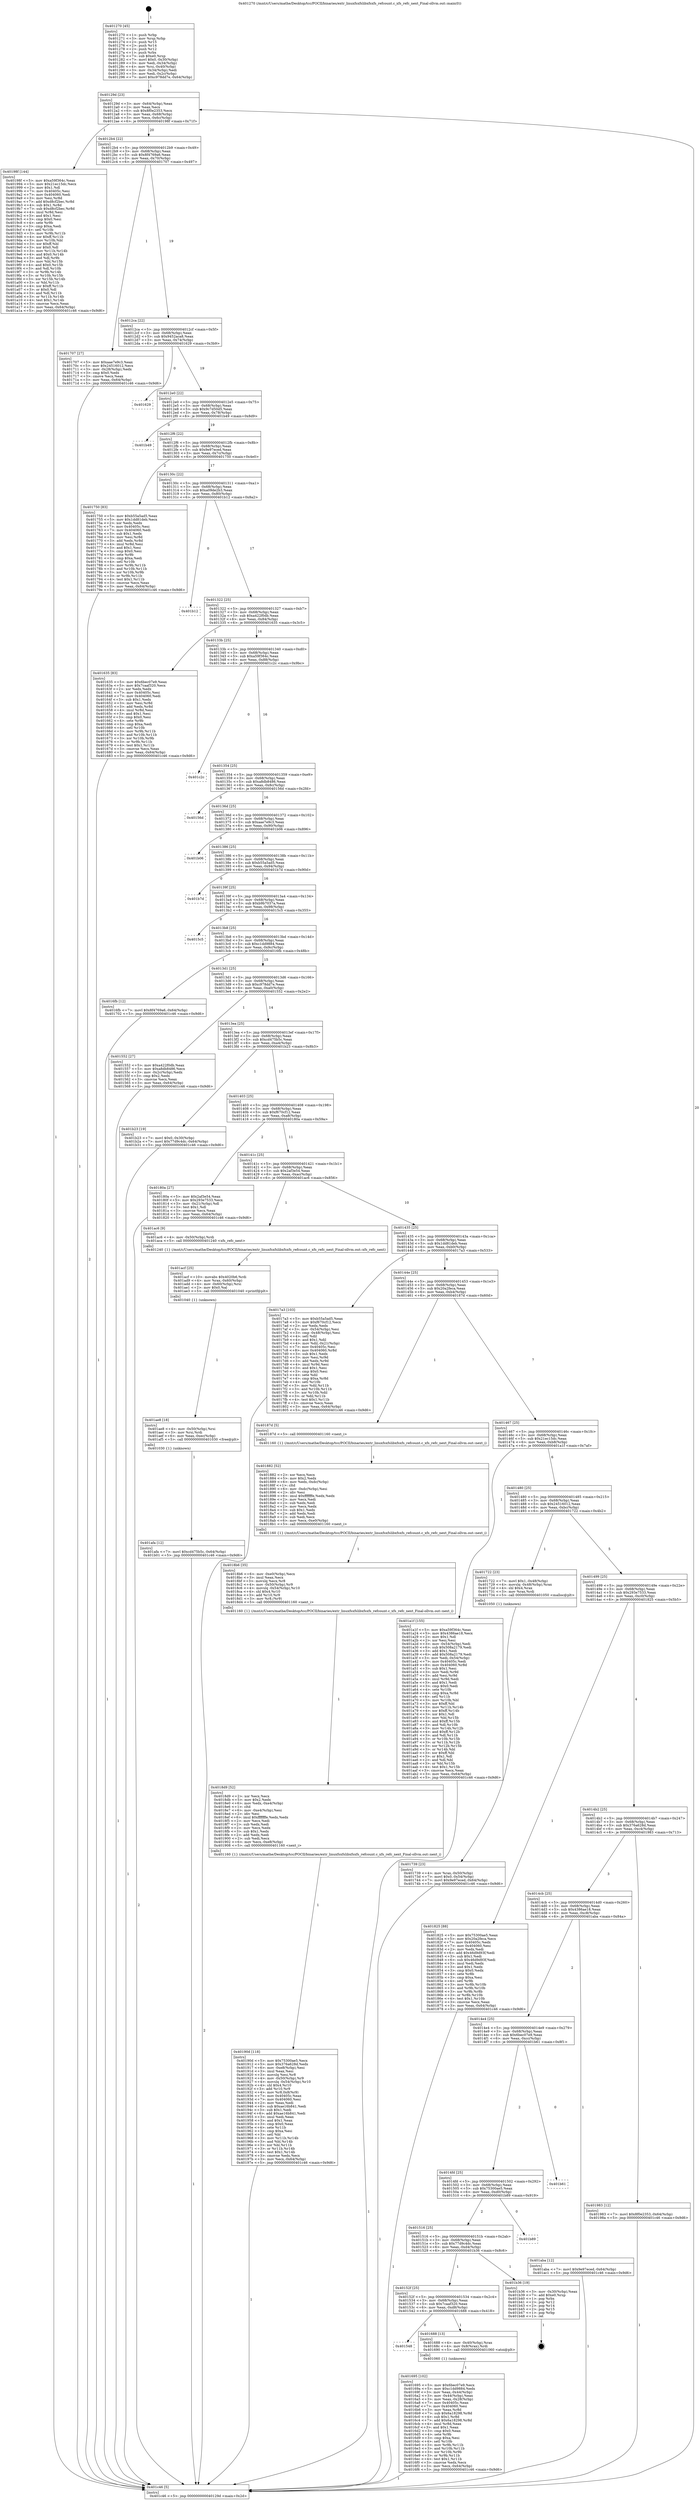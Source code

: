 digraph "0x401270" {
  label = "0x401270 (/mnt/c/Users/mathe/Desktop/tcc/POCII/binaries/extr_linuxfsxfslibxfsxfs_refcount.c_xfs_refc_next_Final-ollvm.out::main(0))"
  labelloc = "t"
  node[shape=record]

  Entry [label="",width=0.3,height=0.3,shape=circle,fillcolor=black,style=filled]
  "0x40129d" [label="{
     0x40129d [23]\l
     | [instrs]\l
     &nbsp;&nbsp;0x40129d \<+3\>: mov -0x64(%rbp),%eax\l
     &nbsp;&nbsp;0x4012a0 \<+2\>: mov %eax,%ecx\l
     &nbsp;&nbsp;0x4012a2 \<+6\>: sub $0x8f0e2353,%ecx\l
     &nbsp;&nbsp;0x4012a8 \<+3\>: mov %eax,-0x68(%rbp)\l
     &nbsp;&nbsp;0x4012ab \<+3\>: mov %ecx,-0x6c(%rbp)\l
     &nbsp;&nbsp;0x4012ae \<+6\>: je 000000000040198f \<main+0x71f\>\l
  }"]
  "0x40198f" [label="{
     0x40198f [144]\l
     | [instrs]\l
     &nbsp;&nbsp;0x40198f \<+5\>: mov $0xa59f364c,%eax\l
     &nbsp;&nbsp;0x401994 \<+5\>: mov $0x21ec15dc,%ecx\l
     &nbsp;&nbsp;0x401999 \<+2\>: mov $0x1,%dl\l
     &nbsp;&nbsp;0x40199b \<+7\>: mov 0x40405c,%esi\l
     &nbsp;&nbsp;0x4019a2 \<+7\>: mov 0x404060,%edi\l
     &nbsp;&nbsp;0x4019a9 \<+3\>: mov %esi,%r8d\l
     &nbsp;&nbsp;0x4019ac \<+7\>: add $0xd8cf2bec,%r8d\l
     &nbsp;&nbsp;0x4019b3 \<+4\>: sub $0x1,%r8d\l
     &nbsp;&nbsp;0x4019b7 \<+7\>: sub $0xd8cf2bec,%r8d\l
     &nbsp;&nbsp;0x4019be \<+4\>: imul %r8d,%esi\l
     &nbsp;&nbsp;0x4019c2 \<+3\>: and $0x1,%esi\l
     &nbsp;&nbsp;0x4019c5 \<+3\>: cmp $0x0,%esi\l
     &nbsp;&nbsp;0x4019c8 \<+4\>: sete %r9b\l
     &nbsp;&nbsp;0x4019cc \<+3\>: cmp $0xa,%edi\l
     &nbsp;&nbsp;0x4019cf \<+4\>: setl %r10b\l
     &nbsp;&nbsp;0x4019d3 \<+3\>: mov %r9b,%r11b\l
     &nbsp;&nbsp;0x4019d6 \<+4\>: xor $0xff,%r11b\l
     &nbsp;&nbsp;0x4019da \<+3\>: mov %r10b,%bl\l
     &nbsp;&nbsp;0x4019dd \<+3\>: xor $0xff,%bl\l
     &nbsp;&nbsp;0x4019e0 \<+3\>: xor $0x0,%dl\l
     &nbsp;&nbsp;0x4019e3 \<+3\>: mov %r11b,%r14b\l
     &nbsp;&nbsp;0x4019e6 \<+4\>: and $0x0,%r14b\l
     &nbsp;&nbsp;0x4019ea \<+3\>: and %dl,%r9b\l
     &nbsp;&nbsp;0x4019ed \<+3\>: mov %bl,%r15b\l
     &nbsp;&nbsp;0x4019f0 \<+4\>: and $0x0,%r15b\l
     &nbsp;&nbsp;0x4019f4 \<+3\>: and %dl,%r10b\l
     &nbsp;&nbsp;0x4019f7 \<+3\>: or %r9b,%r14b\l
     &nbsp;&nbsp;0x4019fa \<+3\>: or %r10b,%r15b\l
     &nbsp;&nbsp;0x4019fd \<+3\>: xor %r15b,%r14b\l
     &nbsp;&nbsp;0x401a00 \<+3\>: or %bl,%r11b\l
     &nbsp;&nbsp;0x401a03 \<+4\>: xor $0xff,%r11b\l
     &nbsp;&nbsp;0x401a07 \<+3\>: or $0x0,%dl\l
     &nbsp;&nbsp;0x401a0a \<+3\>: and %dl,%r11b\l
     &nbsp;&nbsp;0x401a0d \<+3\>: or %r11b,%r14b\l
     &nbsp;&nbsp;0x401a10 \<+4\>: test $0x1,%r14b\l
     &nbsp;&nbsp;0x401a14 \<+3\>: cmovne %ecx,%eax\l
     &nbsp;&nbsp;0x401a17 \<+3\>: mov %eax,-0x64(%rbp)\l
     &nbsp;&nbsp;0x401a1a \<+5\>: jmp 0000000000401c46 \<main+0x9d6\>\l
  }"]
  "0x4012b4" [label="{
     0x4012b4 [22]\l
     | [instrs]\l
     &nbsp;&nbsp;0x4012b4 \<+5\>: jmp 00000000004012b9 \<main+0x49\>\l
     &nbsp;&nbsp;0x4012b9 \<+3\>: mov -0x68(%rbp),%eax\l
     &nbsp;&nbsp;0x4012bc \<+5\>: sub $0x8f4769a6,%eax\l
     &nbsp;&nbsp;0x4012c1 \<+3\>: mov %eax,-0x70(%rbp)\l
     &nbsp;&nbsp;0x4012c4 \<+6\>: je 0000000000401707 \<main+0x497\>\l
  }"]
  Exit [label="",width=0.3,height=0.3,shape=circle,fillcolor=black,style=filled,peripheries=2]
  "0x401707" [label="{
     0x401707 [27]\l
     | [instrs]\l
     &nbsp;&nbsp;0x401707 \<+5\>: mov $0xaae7e9c3,%eax\l
     &nbsp;&nbsp;0x40170c \<+5\>: mov $0x24516012,%ecx\l
     &nbsp;&nbsp;0x401711 \<+3\>: mov -0x28(%rbp),%edx\l
     &nbsp;&nbsp;0x401714 \<+3\>: cmp $0x0,%edx\l
     &nbsp;&nbsp;0x401717 \<+3\>: cmove %ecx,%eax\l
     &nbsp;&nbsp;0x40171a \<+3\>: mov %eax,-0x64(%rbp)\l
     &nbsp;&nbsp;0x40171d \<+5\>: jmp 0000000000401c46 \<main+0x9d6\>\l
  }"]
  "0x4012ca" [label="{
     0x4012ca [22]\l
     | [instrs]\l
     &nbsp;&nbsp;0x4012ca \<+5\>: jmp 00000000004012cf \<main+0x5f\>\l
     &nbsp;&nbsp;0x4012cf \<+3\>: mov -0x68(%rbp),%eax\l
     &nbsp;&nbsp;0x4012d2 \<+5\>: sub $0x9452aca8,%eax\l
     &nbsp;&nbsp;0x4012d7 \<+3\>: mov %eax,-0x74(%rbp)\l
     &nbsp;&nbsp;0x4012da \<+6\>: je 0000000000401629 \<main+0x3b9\>\l
  }"]
  "0x401afa" [label="{
     0x401afa [12]\l
     | [instrs]\l
     &nbsp;&nbsp;0x401afa \<+7\>: movl $0xcd475b5c,-0x64(%rbp)\l
     &nbsp;&nbsp;0x401b01 \<+5\>: jmp 0000000000401c46 \<main+0x9d6\>\l
  }"]
  "0x401629" [label="{
     0x401629\l
  }", style=dashed]
  "0x4012e0" [label="{
     0x4012e0 [22]\l
     | [instrs]\l
     &nbsp;&nbsp;0x4012e0 \<+5\>: jmp 00000000004012e5 \<main+0x75\>\l
     &nbsp;&nbsp;0x4012e5 \<+3\>: mov -0x68(%rbp),%eax\l
     &nbsp;&nbsp;0x4012e8 \<+5\>: sub $0x9c7d50d5,%eax\l
     &nbsp;&nbsp;0x4012ed \<+3\>: mov %eax,-0x78(%rbp)\l
     &nbsp;&nbsp;0x4012f0 \<+6\>: je 0000000000401b49 \<main+0x8d9\>\l
  }"]
  "0x401ae8" [label="{
     0x401ae8 [18]\l
     | [instrs]\l
     &nbsp;&nbsp;0x401ae8 \<+4\>: mov -0x50(%rbp),%rsi\l
     &nbsp;&nbsp;0x401aec \<+3\>: mov %rsi,%rdi\l
     &nbsp;&nbsp;0x401aef \<+6\>: mov %eax,-0xec(%rbp)\l
     &nbsp;&nbsp;0x401af5 \<+5\>: call 0000000000401030 \<free@plt\>\l
     | [calls]\l
     &nbsp;&nbsp;0x401030 \{1\} (unknown)\l
  }"]
  "0x401b49" [label="{
     0x401b49\l
  }", style=dashed]
  "0x4012f6" [label="{
     0x4012f6 [22]\l
     | [instrs]\l
     &nbsp;&nbsp;0x4012f6 \<+5\>: jmp 00000000004012fb \<main+0x8b\>\l
     &nbsp;&nbsp;0x4012fb \<+3\>: mov -0x68(%rbp),%eax\l
     &nbsp;&nbsp;0x4012fe \<+5\>: sub $0x9e97eced,%eax\l
     &nbsp;&nbsp;0x401303 \<+3\>: mov %eax,-0x7c(%rbp)\l
     &nbsp;&nbsp;0x401306 \<+6\>: je 0000000000401750 \<main+0x4e0\>\l
  }"]
  "0x401acf" [label="{
     0x401acf [25]\l
     | [instrs]\l
     &nbsp;&nbsp;0x401acf \<+10\>: movabs $0x4020b6,%rdi\l
     &nbsp;&nbsp;0x401ad9 \<+4\>: mov %rax,-0x60(%rbp)\l
     &nbsp;&nbsp;0x401add \<+4\>: mov -0x60(%rbp),%rsi\l
     &nbsp;&nbsp;0x401ae1 \<+2\>: mov $0x0,%al\l
     &nbsp;&nbsp;0x401ae3 \<+5\>: call 0000000000401040 \<printf@plt\>\l
     | [calls]\l
     &nbsp;&nbsp;0x401040 \{1\} (unknown)\l
  }"]
  "0x401750" [label="{
     0x401750 [83]\l
     | [instrs]\l
     &nbsp;&nbsp;0x401750 \<+5\>: mov $0xb55a5ad5,%eax\l
     &nbsp;&nbsp;0x401755 \<+5\>: mov $0x1dd81deb,%ecx\l
     &nbsp;&nbsp;0x40175a \<+2\>: xor %edx,%edx\l
     &nbsp;&nbsp;0x40175c \<+7\>: mov 0x40405c,%esi\l
     &nbsp;&nbsp;0x401763 \<+7\>: mov 0x404060,%edi\l
     &nbsp;&nbsp;0x40176a \<+3\>: sub $0x1,%edx\l
     &nbsp;&nbsp;0x40176d \<+3\>: mov %esi,%r8d\l
     &nbsp;&nbsp;0x401770 \<+3\>: add %edx,%r8d\l
     &nbsp;&nbsp;0x401773 \<+4\>: imul %r8d,%esi\l
     &nbsp;&nbsp;0x401777 \<+3\>: and $0x1,%esi\l
     &nbsp;&nbsp;0x40177a \<+3\>: cmp $0x0,%esi\l
     &nbsp;&nbsp;0x40177d \<+4\>: sete %r9b\l
     &nbsp;&nbsp;0x401781 \<+3\>: cmp $0xa,%edi\l
     &nbsp;&nbsp;0x401784 \<+4\>: setl %r10b\l
     &nbsp;&nbsp;0x401788 \<+3\>: mov %r9b,%r11b\l
     &nbsp;&nbsp;0x40178b \<+3\>: and %r10b,%r11b\l
     &nbsp;&nbsp;0x40178e \<+3\>: xor %r10b,%r9b\l
     &nbsp;&nbsp;0x401791 \<+3\>: or %r9b,%r11b\l
     &nbsp;&nbsp;0x401794 \<+4\>: test $0x1,%r11b\l
     &nbsp;&nbsp;0x401798 \<+3\>: cmovne %ecx,%eax\l
     &nbsp;&nbsp;0x40179b \<+3\>: mov %eax,-0x64(%rbp)\l
     &nbsp;&nbsp;0x40179e \<+5\>: jmp 0000000000401c46 \<main+0x9d6\>\l
  }"]
  "0x40130c" [label="{
     0x40130c [22]\l
     | [instrs]\l
     &nbsp;&nbsp;0x40130c \<+5\>: jmp 0000000000401311 \<main+0xa1\>\l
     &nbsp;&nbsp;0x401311 \<+3\>: mov -0x68(%rbp),%eax\l
     &nbsp;&nbsp;0x401314 \<+5\>: sub $0xa09de2b3,%eax\l
     &nbsp;&nbsp;0x401319 \<+3\>: mov %eax,-0x80(%rbp)\l
     &nbsp;&nbsp;0x40131c \<+6\>: je 0000000000401b12 \<main+0x8a2\>\l
  }"]
  "0x40190d" [label="{
     0x40190d [118]\l
     | [instrs]\l
     &nbsp;&nbsp;0x40190d \<+5\>: mov $0x75300ae5,%ecx\l
     &nbsp;&nbsp;0x401912 \<+5\>: mov $0x376a628d,%edx\l
     &nbsp;&nbsp;0x401917 \<+6\>: mov -0xe8(%rbp),%esi\l
     &nbsp;&nbsp;0x40191d \<+3\>: imul %eax,%esi\l
     &nbsp;&nbsp;0x401920 \<+3\>: movslq %esi,%r8\l
     &nbsp;&nbsp;0x401923 \<+4\>: mov -0x50(%rbp),%r9\l
     &nbsp;&nbsp;0x401927 \<+4\>: movslq -0x54(%rbp),%r10\l
     &nbsp;&nbsp;0x40192b \<+4\>: shl $0x4,%r10\l
     &nbsp;&nbsp;0x40192f \<+3\>: add %r10,%r9\l
     &nbsp;&nbsp;0x401932 \<+4\>: mov %r8,0x8(%r9)\l
     &nbsp;&nbsp;0x401936 \<+7\>: mov 0x40405c,%eax\l
     &nbsp;&nbsp;0x40193d \<+7\>: mov 0x404060,%esi\l
     &nbsp;&nbsp;0x401944 \<+2\>: mov %eax,%edi\l
     &nbsp;&nbsp;0x401946 \<+6\>: sub $0xae16b841,%edi\l
     &nbsp;&nbsp;0x40194c \<+3\>: sub $0x1,%edi\l
     &nbsp;&nbsp;0x40194f \<+6\>: add $0xae16b841,%edi\l
     &nbsp;&nbsp;0x401955 \<+3\>: imul %edi,%eax\l
     &nbsp;&nbsp;0x401958 \<+3\>: and $0x1,%eax\l
     &nbsp;&nbsp;0x40195b \<+3\>: cmp $0x0,%eax\l
     &nbsp;&nbsp;0x40195e \<+4\>: sete %r11b\l
     &nbsp;&nbsp;0x401962 \<+3\>: cmp $0xa,%esi\l
     &nbsp;&nbsp;0x401965 \<+3\>: setl %bl\l
     &nbsp;&nbsp;0x401968 \<+3\>: mov %r11b,%r14b\l
     &nbsp;&nbsp;0x40196b \<+3\>: and %bl,%r14b\l
     &nbsp;&nbsp;0x40196e \<+3\>: xor %bl,%r11b\l
     &nbsp;&nbsp;0x401971 \<+3\>: or %r11b,%r14b\l
     &nbsp;&nbsp;0x401974 \<+4\>: test $0x1,%r14b\l
     &nbsp;&nbsp;0x401978 \<+3\>: cmovne %edx,%ecx\l
     &nbsp;&nbsp;0x40197b \<+3\>: mov %ecx,-0x64(%rbp)\l
     &nbsp;&nbsp;0x40197e \<+5\>: jmp 0000000000401c46 \<main+0x9d6\>\l
  }"]
  "0x401b12" [label="{
     0x401b12\l
  }", style=dashed]
  "0x401322" [label="{
     0x401322 [25]\l
     | [instrs]\l
     &nbsp;&nbsp;0x401322 \<+5\>: jmp 0000000000401327 \<main+0xb7\>\l
     &nbsp;&nbsp;0x401327 \<+3\>: mov -0x68(%rbp),%eax\l
     &nbsp;&nbsp;0x40132a \<+5\>: sub $0xa422f0db,%eax\l
     &nbsp;&nbsp;0x40132f \<+6\>: mov %eax,-0x84(%rbp)\l
     &nbsp;&nbsp;0x401335 \<+6\>: je 0000000000401635 \<main+0x3c5\>\l
  }"]
  "0x4018d9" [label="{
     0x4018d9 [52]\l
     | [instrs]\l
     &nbsp;&nbsp;0x4018d9 \<+2\>: xor %ecx,%ecx\l
     &nbsp;&nbsp;0x4018db \<+5\>: mov $0x2,%edx\l
     &nbsp;&nbsp;0x4018e0 \<+6\>: mov %edx,-0xe4(%rbp)\l
     &nbsp;&nbsp;0x4018e6 \<+1\>: cltd\l
     &nbsp;&nbsp;0x4018e7 \<+6\>: mov -0xe4(%rbp),%esi\l
     &nbsp;&nbsp;0x4018ed \<+2\>: idiv %esi\l
     &nbsp;&nbsp;0x4018ef \<+6\>: imul $0xfffffffe,%edx,%edx\l
     &nbsp;&nbsp;0x4018f5 \<+2\>: mov %ecx,%edi\l
     &nbsp;&nbsp;0x4018f7 \<+2\>: sub %edx,%edi\l
     &nbsp;&nbsp;0x4018f9 \<+2\>: mov %ecx,%edx\l
     &nbsp;&nbsp;0x4018fb \<+3\>: sub $0x1,%edx\l
     &nbsp;&nbsp;0x4018fe \<+2\>: add %edx,%edi\l
     &nbsp;&nbsp;0x401900 \<+2\>: sub %edi,%ecx\l
     &nbsp;&nbsp;0x401902 \<+6\>: mov %ecx,-0xe8(%rbp)\l
     &nbsp;&nbsp;0x401908 \<+5\>: call 0000000000401160 \<next_i\>\l
     | [calls]\l
     &nbsp;&nbsp;0x401160 \{1\} (/mnt/c/Users/mathe/Desktop/tcc/POCII/binaries/extr_linuxfsxfslibxfsxfs_refcount.c_xfs_refc_next_Final-ollvm.out::next_i)\l
  }"]
  "0x401635" [label="{
     0x401635 [83]\l
     | [instrs]\l
     &nbsp;&nbsp;0x401635 \<+5\>: mov $0x6bec07e9,%eax\l
     &nbsp;&nbsp;0x40163a \<+5\>: mov $0x7caaf320,%ecx\l
     &nbsp;&nbsp;0x40163f \<+2\>: xor %edx,%edx\l
     &nbsp;&nbsp;0x401641 \<+7\>: mov 0x40405c,%esi\l
     &nbsp;&nbsp;0x401648 \<+7\>: mov 0x404060,%edi\l
     &nbsp;&nbsp;0x40164f \<+3\>: sub $0x1,%edx\l
     &nbsp;&nbsp;0x401652 \<+3\>: mov %esi,%r8d\l
     &nbsp;&nbsp;0x401655 \<+3\>: add %edx,%r8d\l
     &nbsp;&nbsp;0x401658 \<+4\>: imul %r8d,%esi\l
     &nbsp;&nbsp;0x40165c \<+3\>: and $0x1,%esi\l
     &nbsp;&nbsp;0x40165f \<+3\>: cmp $0x0,%esi\l
     &nbsp;&nbsp;0x401662 \<+4\>: sete %r9b\l
     &nbsp;&nbsp;0x401666 \<+3\>: cmp $0xa,%edi\l
     &nbsp;&nbsp;0x401669 \<+4\>: setl %r10b\l
     &nbsp;&nbsp;0x40166d \<+3\>: mov %r9b,%r11b\l
     &nbsp;&nbsp;0x401670 \<+3\>: and %r10b,%r11b\l
     &nbsp;&nbsp;0x401673 \<+3\>: xor %r10b,%r9b\l
     &nbsp;&nbsp;0x401676 \<+3\>: or %r9b,%r11b\l
     &nbsp;&nbsp;0x401679 \<+4\>: test $0x1,%r11b\l
     &nbsp;&nbsp;0x40167d \<+3\>: cmovne %ecx,%eax\l
     &nbsp;&nbsp;0x401680 \<+3\>: mov %eax,-0x64(%rbp)\l
     &nbsp;&nbsp;0x401683 \<+5\>: jmp 0000000000401c46 \<main+0x9d6\>\l
  }"]
  "0x40133b" [label="{
     0x40133b [25]\l
     | [instrs]\l
     &nbsp;&nbsp;0x40133b \<+5\>: jmp 0000000000401340 \<main+0xd0\>\l
     &nbsp;&nbsp;0x401340 \<+3\>: mov -0x68(%rbp),%eax\l
     &nbsp;&nbsp;0x401343 \<+5\>: sub $0xa59f364c,%eax\l
     &nbsp;&nbsp;0x401348 \<+6\>: mov %eax,-0x88(%rbp)\l
     &nbsp;&nbsp;0x40134e \<+6\>: je 0000000000401c2c \<main+0x9bc\>\l
  }"]
  "0x4018b6" [label="{
     0x4018b6 [35]\l
     | [instrs]\l
     &nbsp;&nbsp;0x4018b6 \<+6\>: mov -0xe0(%rbp),%ecx\l
     &nbsp;&nbsp;0x4018bc \<+3\>: imul %eax,%ecx\l
     &nbsp;&nbsp;0x4018bf \<+3\>: movslq %ecx,%r8\l
     &nbsp;&nbsp;0x4018c2 \<+4\>: mov -0x50(%rbp),%r9\l
     &nbsp;&nbsp;0x4018c6 \<+4\>: movslq -0x54(%rbp),%r10\l
     &nbsp;&nbsp;0x4018ca \<+4\>: shl $0x4,%r10\l
     &nbsp;&nbsp;0x4018ce \<+3\>: add %r10,%r9\l
     &nbsp;&nbsp;0x4018d1 \<+3\>: mov %r8,(%r9)\l
     &nbsp;&nbsp;0x4018d4 \<+5\>: call 0000000000401160 \<next_i\>\l
     | [calls]\l
     &nbsp;&nbsp;0x401160 \{1\} (/mnt/c/Users/mathe/Desktop/tcc/POCII/binaries/extr_linuxfsxfslibxfsxfs_refcount.c_xfs_refc_next_Final-ollvm.out::next_i)\l
  }"]
  "0x401c2c" [label="{
     0x401c2c\l
  }", style=dashed]
  "0x401354" [label="{
     0x401354 [25]\l
     | [instrs]\l
     &nbsp;&nbsp;0x401354 \<+5\>: jmp 0000000000401359 \<main+0xe9\>\l
     &nbsp;&nbsp;0x401359 \<+3\>: mov -0x68(%rbp),%eax\l
     &nbsp;&nbsp;0x40135c \<+5\>: sub $0xa8db8486,%eax\l
     &nbsp;&nbsp;0x401361 \<+6\>: mov %eax,-0x8c(%rbp)\l
     &nbsp;&nbsp;0x401367 \<+6\>: je 000000000040156d \<main+0x2fd\>\l
  }"]
  "0x401882" [label="{
     0x401882 [52]\l
     | [instrs]\l
     &nbsp;&nbsp;0x401882 \<+2\>: xor %ecx,%ecx\l
     &nbsp;&nbsp;0x401884 \<+5\>: mov $0x2,%edx\l
     &nbsp;&nbsp;0x401889 \<+6\>: mov %edx,-0xdc(%rbp)\l
     &nbsp;&nbsp;0x40188f \<+1\>: cltd\l
     &nbsp;&nbsp;0x401890 \<+6\>: mov -0xdc(%rbp),%esi\l
     &nbsp;&nbsp;0x401896 \<+2\>: idiv %esi\l
     &nbsp;&nbsp;0x401898 \<+6\>: imul $0xfffffffe,%edx,%edx\l
     &nbsp;&nbsp;0x40189e \<+2\>: mov %ecx,%edi\l
     &nbsp;&nbsp;0x4018a0 \<+2\>: sub %edx,%edi\l
     &nbsp;&nbsp;0x4018a2 \<+2\>: mov %ecx,%edx\l
     &nbsp;&nbsp;0x4018a4 \<+3\>: sub $0x1,%edx\l
     &nbsp;&nbsp;0x4018a7 \<+2\>: add %edx,%edi\l
     &nbsp;&nbsp;0x4018a9 \<+2\>: sub %edi,%ecx\l
     &nbsp;&nbsp;0x4018ab \<+6\>: mov %ecx,-0xe0(%rbp)\l
     &nbsp;&nbsp;0x4018b1 \<+5\>: call 0000000000401160 \<next_i\>\l
     | [calls]\l
     &nbsp;&nbsp;0x401160 \{1\} (/mnt/c/Users/mathe/Desktop/tcc/POCII/binaries/extr_linuxfsxfslibxfsxfs_refcount.c_xfs_refc_next_Final-ollvm.out::next_i)\l
  }"]
  "0x40156d" [label="{
     0x40156d\l
  }", style=dashed]
  "0x40136d" [label="{
     0x40136d [25]\l
     | [instrs]\l
     &nbsp;&nbsp;0x40136d \<+5\>: jmp 0000000000401372 \<main+0x102\>\l
     &nbsp;&nbsp;0x401372 \<+3\>: mov -0x68(%rbp),%eax\l
     &nbsp;&nbsp;0x401375 \<+5\>: sub $0xaae7e9c3,%eax\l
     &nbsp;&nbsp;0x40137a \<+6\>: mov %eax,-0x90(%rbp)\l
     &nbsp;&nbsp;0x401380 \<+6\>: je 0000000000401b06 \<main+0x896\>\l
  }"]
  "0x401739" [label="{
     0x401739 [23]\l
     | [instrs]\l
     &nbsp;&nbsp;0x401739 \<+4\>: mov %rax,-0x50(%rbp)\l
     &nbsp;&nbsp;0x40173d \<+7\>: movl $0x0,-0x54(%rbp)\l
     &nbsp;&nbsp;0x401744 \<+7\>: movl $0x9e97eced,-0x64(%rbp)\l
     &nbsp;&nbsp;0x40174b \<+5\>: jmp 0000000000401c46 \<main+0x9d6\>\l
  }"]
  "0x401b06" [label="{
     0x401b06\l
  }", style=dashed]
  "0x401386" [label="{
     0x401386 [25]\l
     | [instrs]\l
     &nbsp;&nbsp;0x401386 \<+5\>: jmp 000000000040138b \<main+0x11b\>\l
     &nbsp;&nbsp;0x40138b \<+3\>: mov -0x68(%rbp),%eax\l
     &nbsp;&nbsp;0x40138e \<+5\>: sub $0xb55a5ad5,%eax\l
     &nbsp;&nbsp;0x401393 \<+6\>: mov %eax,-0x94(%rbp)\l
     &nbsp;&nbsp;0x401399 \<+6\>: je 0000000000401b7d \<main+0x90d\>\l
  }"]
  "0x401695" [label="{
     0x401695 [102]\l
     | [instrs]\l
     &nbsp;&nbsp;0x401695 \<+5\>: mov $0x6bec07e9,%ecx\l
     &nbsp;&nbsp;0x40169a \<+5\>: mov $0xc1dd9884,%edx\l
     &nbsp;&nbsp;0x40169f \<+3\>: mov %eax,-0x44(%rbp)\l
     &nbsp;&nbsp;0x4016a2 \<+3\>: mov -0x44(%rbp),%eax\l
     &nbsp;&nbsp;0x4016a5 \<+3\>: mov %eax,-0x28(%rbp)\l
     &nbsp;&nbsp;0x4016a8 \<+7\>: mov 0x40405c,%eax\l
     &nbsp;&nbsp;0x4016af \<+7\>: mov 0x404060,%esi\l
     &nbsp;&nbsp;0x4016b6 \<+3\>: mov %eax,%r8d\l
     &nbsp;&nbsp;0x4016b9 \<+7\>: sub $0x6a18298,%r8d\l
     &nbsp;&nbsp;0x4016c0 \<+4\>: sub $0x1,%r8d\l
     &nbsp;&nbsp;0x4016c4 \<+7\>: add $0x6a18298,%r8d\l
     &nbsp;&nbsp;0x4016cb \<+4\>: imul %r8d,%eax\l
     &nbsp;&nbsp;0x4016cf \<+3\>: and $0x1,%eax\l
     &nbsp;&nbsp;0x4016d2 \<+3\>: cmp $0x0,%eax\l
     &nbsp;&nbsp;0x4016d5 \<+4\>: sete %r9b\l
     &nbsp;&nbsp;0x4016d9 \<+3\>: cmp $0xa,%esi\l
     &nbsp;&nbsp;0x4016dc \<+4\>: setl %r10b\l
     &nbsp;&nbsp;0x4016e0 \<+3\>: mov %r9b,%r11b\l
     &nbsp;&nbsp;0x4016e3 \<+3\>: and %r10b,%r11b\l
     &nbsp;&nbsp;0x4016e6 \<+3\>: xor %r10b,%r9b\l
     &nbsp;&nbsp;0x4016e9 \<+3\>: or %r9b,%r11b\l
     &nbsp;&nbsp;0x4016ec \<+4\>: test $0x1,%r11b\l
     &nbsp;&nbsp;0x4016f0 \<+3\>: cmovne %edx,%ecx\l
     &nbsp;&nbsp;0x4016f3 \<+3\>: mov %ecx,-0x64(%rbp)\l
     &nbsp;&nbsp;0x4016f6 \<+5\>: jmp 0000000000401c46 \<main+0x9d6\>\l
  }"]
  "0x401b7d" [label="{
     0x401b7d\l
  }", style=dashed]
  "0x40139f" [label="{
     0x40139f [25]\l
     | [instrs]\l
     &nbsp;&nbsp;0x40139f \<+5\>: jmp 00000000004013a4 \<main+0x134\>\l
     &nbsp;&nbsp;0x4013a4 \<+3\>: mov -0x68(%rbp),%eax\l
     &nbsp;&nbsp;0x4013a7 \<+5\>: sub $0xb9b7037a,%eax\l
     &nbsp;&nbsp;0x4013ac \<+6\>: mov %eax,-0x98(%rbp)\l
     &nbsp;&nbsp;0x4013b2 \<+6\>: je 00000000004015c5 \<main+0x355\>\l
  }"]
  "0x401548" [label="{
     0x401548\l
  }", style=dashed]
  "0x4015c5" [label="{
     0x4015c5\l
  }", style=dashed]
  "0x4013b8" [label="{
     0x4013b8 [25]\l
     | [instrs]\l
     &nbsp;&nbsp;0x4013b8 \<+5\>: jmp 00000000004013bd \<main+0x14d\>\l
     &nbsp;&nbsp;0x4013bd \<+3\>: mov -0x68(%rbp),%eax\l
     &nbsp;&nbsp;0x4013c0 \<+5\>: sub $0xc1dd9884,%eax\l
     &nbsp;&nbsp;0x4013c5 \<+6\>: mov %eax,-0x9c(%rbp)\l
     &nbsp;&nbsp;0x4013cb \<+6\>: je 00000000004016fb \<main+0x48b\>\l
  }"]
  "0x401688" [label="{
     0x401688 [13]\l
     | [instrs]\l
     &nbsp;&nbsp;0x401688 \<+4\>: mov -0x40(%rbp),%rax\l
     &nbsp;&nbsp;0x40168c \<+4\>: mov 0x8(%rax),%rdi\l
     &nbsp;&nbsp;0x401690 \<+5\>: call 0000000000401060 \<atoi@plt\>\l
     | [calls]\l
     &nbsp;&nbsp;0x401060 \{1\} (unknown)\l
  }"]
  "0x4016fb" [label="{
     0x4016fb [12]\l
     | [instrs]\l
     &nbsp;&nbsp;0x4016fb \<+7\>: movl $0x8f4769a6,-0x64(%rbp)\l
     &nbsp;&nbsp;0x401702 \<+5\>: jmp 0000000000401c46 \<main+0x9d6\>\l
  }"]
  "0x4013d1" [label="{
     0x4013d1 [25]\l
     | [instrs]\l
     &nbsp;&nbsp;0x4013d1 \<+5\>: jmp 00000000004013d6 \<main+0x166\>\l
     &nbsp;&nbsp;0x4013d6 \<+3\>: mov -0x68(%rbp),%eax\l
     &nbsp;&nbsp;0x4013d9 \<+5\>: sub $0xc978dd7e,%eax\l
     &nbsp;&nbsp;0x4013de \<+6\>: mov %eax,-0xa0(%rbp)\l
     &nbsp;&nbsp;0x4013e4 \<+6\>: je 0000000000401552 \<main+0x2e2\>\l
  }"]
  "0x40152f" [label="{
     0x40152f [25]\l
     | [instrs]\l
     &nbsp;&nbsp;0x40152f \<+5\>: jmp 0000000000401534 \<main+0x2c4\>\l
     &nbsp;&nbsp;0x401534 \<+3\>: mov -0x68(%rbp),%eax\l
     &nbsp;&nbsp;0x401537 \<+5\>: sub $0x7caaf320,%eax\l
     &nbsp;&nbsp;0x40153c \<+6\>: mov %eax,-0xd8(%rbp)\l
     &nbsp;&nbsp;0x401542 \<+6\>: je 0000000000401688 \<main+0x418\>\l
  }"]
  "0x401552" [label="{
     0x401552 [27]\l
     | [instrs]\l
     &nbsp;&nbsp;0x401552 \<+5\>: mov $0xa422f0db,%eax\l
     &nbsp;&nbsp;0x401557 \<+5\>: mov $0xa8db8486,%ecx\l
     &nbsp;&nbsp;0x40155c \<+3\>: mov -0x2c(%rbp),%edx\l
     &nbsp;&nbsp;0x40155f \<+3\>: cmp $0x2,%edx\l
     &nbsp;&nbsp;0x401562 \<+3\>: cmovne %ecx,%eax\l
     &nbsp;&nbsp;0x401565 \<+3\>: mov %eax,-0x64(%rbp)\l
     &nbsp;&nbsp;0x401568 \<+5\>: jmp 0000000000401c46 \<main+0x9d6\>\l
  }"]
  "0x4013ea" [label="{
     0x4013ea [25]\l
     | [instrs]\l
     &nbsp;&nbsp;0x4013ea \<+5\>: jmp 00000000004013ef \<main+0x17f\>\l
     &nbsp;&nbsp;0x4013ef \<+3\>: mov -0x68(%rbp),%eax\l
     &nbsp;&nbsp;0x4013f2 \<+5\>: sub $0xcd475b5c,%eax\l
     &nbsp;&nbsp;0x4013f7 \<+6\>: mov %eax,-0xa4(%rbp)\l
     &nbsp;&nbsp;0x4013fd \<+6\>: je 0000000000401b23 \<main+0x8b3\>\l
  }"]
  "0x401c46" [label="{
     0x401c46 [5]\l
     | [instrs]\l
     &nbsp;&nbsp;0x401c46 \<+5\>: jmp 000000000040129d \<main+0x2d\>\l
  }"]
  "0x401270" [label="{
     0x401270 [45]\l
     | [instrs]\l
     &nbsp;&nbsp;0x401270 \<+1\>: push %rbp\l
     &nbsp;&nbsp;0x401271 \<+3\>: mov %rsp,%rbp\l
     &nbsp;&nbsp;0x401274 \<+2\>: push %r15\l
     &nbsp;&nbsp;0x401276 \<+2\>: push %r14\l
     &nbsp;&nbsp;0x401278 \<+2\>: push %r12\l
     &nbsp;&nbsp;0x40127a \<+1\>: push %rbx\l
     &nbsp;&nbsp;0x40127b \<+7\>: sub $0xe0,%rsp\l
     &nbsp;&nbsp;0x401282 \<+7\>: movl $0x0,-0x30(%rbp)\l
     &nbsp;&nbsp;0x401289 \<+3\>: mov %edi,-0x34(%rbp)\l
     &nbsp;&nbsp;0x40128c \<+4\>: mov %rsi,-0x40(%rbp)\l
     &nbsp;&nbsp;0x401290 \<+3\>: mov -0x34(%rbp),%edi\l
     &nbsp;&nbsp;0x401293 \<+3\>: mov %edi,-0x2c(%rbp)\l
     &nbsp;&nbsp;0x401296 \<+7\>: movl $0xc978dd7e,-0x64(%rbp)\l
  }"]
  "0x401b36" [label="{
     0x401b36 [19]\l
     | [instrs]\l
     &nbsp;&nbsp;0x401b36 \<+3\>: mov -0x30(%rbp),%eax\l
     &nbsp;&nbsp;0x401b39 \<+7\>: add $0xe0,%rsp\l
     &nbsp;&nbsp;0x401b40 \<+1\>: pop %rbx\l
     &nbsp;&nbsp;0x401b41 \<+2\>: pop %r12\l
     &nbsp;&nbsp;0x401b43 \<+2\>: pop %r14\l
     &nbsp;&nbsp;0x401b45 \<+2\>: pop %r15\l
     &nbsp;&nbsp;0x401b47 \<+1\>: pop %rbp\l
     &nbsp;&nbsp;0x401b48 \<+1\>: ret\l
  }"]
  "0x401b23" [label="{
     0x401b23 [19]\l
     | [instrs]\l
     &nbsp;&nbsp;0x401b23 \<+7\>: movl $0x0,-0x30(%rbp)\l
     &nbsp;&nbsp;0x401b2a \<+7\>: movl $0x77d9c4dc,-0x64(%rbp)\l
     &nbsp;&nbsp;0x401b31 \<+5\>: jmp 0000000000401c46 \<main+0x9d6\>\l
  }"]
  "0x401403" [label="{
     0x401403 [25]\l
     | [instrs]\l
     &nbsp;&nbsp;0x401403 \<+5\>: jmp 0000000000401408 \<main+0x198\>\l
     &nbsp;&nbsp;0x401408 \<+3\>: mov -0x68(%rbp),%eax\l
     &nbsp;&nbsp;0x40140b \<+5\>: sub $0xf670cf12,%eax\l
     &nbsp;&nbsp;0x401410 \<+6\>: mov %eax,-0xa8(%rbp)\l
     &nbsp;&nbsp;0x401416 \<+6\>: je 000000000040180a \<main+0x59a\>\l
  }"]
  "0x401516" [label="{
     0x401516 [25]\l
     | [instrs]\l
     &nbsp;&nbsp;0x401516 \<+5\>: jmp 000000000040151b \<main+0x2ab\>\l
     &nbsp;&nbsp;0x40151b \<+3\>: mov -0x68(%rbp),%eax\l
     &nbsp;&nbsp;0x40151e \<+5\>: sub $0x77d9c4dc,%eax\l
     &nbsp;&nbsp;0x401523 \<+6\>: mov %eax,-0xd4(%rbp)\l
     &nbsp;&nbsp;0x401529 \<+6\>: je 0000000000401b36 \<main+0x8c6\>\l
  }"]
  "0x40180a" [label="{
     0x40180a [27]\l
     | [instrs]\l
     &nbsp;&nbsp;0x40180a \<+5\>: mov $0x2af3e54,%eax\l
     &nbsp;&nbsp;0x40180f \<+5\>: mov $0x293e7533,%ecx\l
     &nbsp;&nbsp;0x401814 \<+3\>: mov -0x21(%rbp),%dl\l
     &nbsp;&nbsp;0x401817 \<+3\>: test $0x1,%dl\l
     &nbsp;&nbsp;0x40181a \<+3\>: cmovne %ecx,%eax\l
     &nbsp;&nbsp;0x40181d \<+3\>: mov %eax,-0x64(%rbp)\l
     &nbsp;&nbsp;0x401820 \<+5\>: jmp 0000000000401c46 \<main+0x9d6\>\l
  }"]
  "0x40141c" [label="{
     0x40141c [25]\l
     | [instrs]\l
     &nbsp;&nbsp;0x40141c \<+5\>: jmp 0000000000401421 \<main+0x1b1\>\l
     &nbsp;&nbsp;0x401421 \<+3\>: mov -0x68(%rbp),%eax\l
     &nbsp;&nbsp;0x401424 \<+5\>: sub $0x2af3e54,%eax\l
     &nbsp;&nbsp;0x401429 \<+6\>: mov %eax,-0xac(%rbp)\l
     &nbsp;&nbsp;0x40142f \<+6\>: je 0000000000401ac6 \<main+0x856\>\l
  }"]
  "0x401b89" [label="{
     0x401b89\l
  }", style=dashed]
  "0x401ac6" [label="{
     0x401ac6 [9]\l
     | [instrs]\l
     &nbsp;&nbsp;0x401ac6 \<+4\>: mov -0x50(%rbp),%rdi\l
     &nbsp;&nbsp;0x401aca \<+5\>: call 0000000000401240 \<xfs_refc_next\>\l
     | [calls]\l
     &nbsp;&nbsp;0x401240 \{1\} (/mnt/c/Users/mathe/Desktop/tcc/POCII/binaries/extr_linuxfsxfslibxfsxfs_refcount.c_xfs_refc_next_Final-ollvm.out::xfs_refc_next)\l
  }"]
  "0x401435" [label="{
     0x401435 [25]\l
     | [instrs]\l
     &nbsp;&nbsp;0x401435 \<+5\>: jmp 000000000040143a \<main+0x1ca\>\l
     &nbsp;&nbsp;0x40143a \<+3\>: mov -0x68(%rbp),%eax\l
     &nbsp;&nbsp;0x40143d \<+5\>: sub $0x1dd81deb,%eax\l
     &nbsp;&nbsp;0x401442 \<+6\>: mov %eax,-0xb0(%rbp)\l
     &nbsp;&nbsp;0x401448 \<+6\>: je 00000000004017a3 \<main+0x533\>\l
  }"]
  "0x4014fd" [label="{
     0x4014fd [25]\l
     | [instrs]\l
     &nbsp;&nbsp;0x4014fd \<+5\>: jmp 0000000000401502 \<main+0x292\>\l
     &nbsp;&nbsp;0x401502 \<+3\>: mov -0x68(%rbp),%eax\l
     &nbsp;&nbsp;0x401505 \<+5\>: sub $0x75300ae5,%eax\l
     &nbsp;&nbsp;0x40150a \<+6\>: mov %eax,-0xd0(%rbp)\l
     &nbsp;&nbsp;0x401510 \<+6\>: je 0000000000401b89 \<main+0x919\>\l
  }"]
  "0x4017a3" [label="{
     0x4017a3 [103]\l
     | [instrs]\l
     &nbsp;&nbsp;0x4017a3 \<+5\>: mov $0xb55a5ad5,%eax\l
     &nbsp;&nbsp;0x4017a8 \<+5\>: mov $0xf670cf12,%ecx\l
     &nbsp;&nbsp;0x4017ad \<+2\>: xor %edx,%edx\l
     &nbsp;&nbsp;0x4017af \<+3\>: mov -0x54(%rbp),%esi\l
     &nbsp;&nbsp;0x4017b2 \<+3\>: cmp -0x48(%rbp),%esi\l
     &nbsp;&nbsp;0x4017b5 \<+4\>: setl %dil\l
     &nbsp;&nbsp;0x4017b9 \<+4\>: and $0x1,%dil\l
     &nbsp;&nbsp;0x4017bd \<+4\>: mov %dil,-0x21(%rbp)\l
     &nbsp;&nbsp;0x4017c1 \<+7\>: mov 0x40405c,%esi\l
     &nbsp;&nbsp;0x4017c8 \<+8\>: mov 0x404060,%r8d\l
     &nbsp;&nbsp;0x4017d0 \<+3\>: sub $0x1,%edx\l
     &nbsp;&nbsp;0x4017d3 \<+3\>: mov %esi,%r9d\l
     &nbsp;&nbsp;0x4017d6 \<+3\>: add %edx,%r9d\l
     &nbsp;&nbsp;0x4017d9 \<+4\>: imul %r9d,%esi\l
     &nbsp;&nbsp;0x4017dd \<+3\>: and $0x1,%esi\l
     &nbsp;&nbsp;0x4017e0 \<+3\>: cmp $0x0,%esi\l
     &nbsp;&nbsp;0x4017e3 \<+4\>: sete %dil\l
     &nbsp;&nbsp;0x4017e7 \<+4\>: cmp $0xa,%r8d\l
     &nbsp;&nbsp;0x4017eb \<+4\>: setl %r10b\l
     &nbsp;&nbsp;0x4017ef \<+3\>: mov %dil,%r11b\l
     &nbsp;&nbsp;0x4017f2 \<+3\>: and %r10b,%r11b\l
     &nbsp;&nbsp;0x4017f5 \<+3\>: xor %r10b,%dil\l
     &nbsp;&nbsp;0x4017f8 \<+3\>: or %dil,%r11b\l
     &nbsp;&nbsp;0x4017fb \<+4\>: test $0x1,%r11b\l
     &nbsp;&nbsp;0x4017ff \<+3\>: cmovne %ecx,%eax\l
     &nbsp;&nbsp;0x401802 \<+3\>: mov %eax,-0x64(%rbp)\l
     &nbsp;&nbsp;0x401805 \<+5\>: jmp 0000000000401c46 \<main+0x9d6\>\l
  }"]
  "0x40144e" [label="{
     0x40144e [25]\l
     | [instrs]\l
     &nbsp;&nbsp;0x40144e \<+5\>: jmp 0000000000401453 \<main+0x1e3\>\l
     &nbsp;&nbsp;0x401453 \<+3\>: mov -0x68(%rbp),%eax\l
     &nbsp;&nbsp;0x401456 \<+5\>: sub $0x20a2feca,%eax\l
     &nbsp;&nbsp;0x40145b \<+6\>: mov %eax,-0xb4(%rbp)\l
     &nbsp;&nbsp;0x401461 \<+6\>: je 000000000040187d \<main+0x60d\>\l
  }"]
  "0x401b61" [label="{
     0x401b61\l
  }", style=dashed]
  "0x40187d" [label="{
     0x40187d [5]\l
     | [instrs]\l
     &nbsp;&nbsp;0x40187d \<+5\>: call 0000000000401160 \<next_i\>\l
     | [calls]\l
     &nbsp;&nbsp;0x401160 \{1\} (/mnt/c/Users/mathe/Desktop/tcc/POCII/binaries/extr_linuxfsxfslibxfsxfs_refcount.c_xfs_refc_next_Final-ollvm.out::next_i)\l
  }"]
  "0x401467" [label="{
     0x401467 [25]\l
     | [instrs]\l
     &nbsp;&nbsp;0x401467 \<+5\>: jmp 000000000040146c \<main+0x1fc\>\l
     &nbsp;&nbsp;0x40146c \<+3\>: mov -0x68(%rbp),%eax\l
     &nbsp;&nbsp;0x40146f \<+5\>: sub $0x21ec15dc,%eax\l
     &nbsp;&nbsp;0x401474 \<+6\>: mov %eax,-0xb8(%rbp)\l
     &nbsp;&nbsp;0x40147a \<+6\>: je 0000000000401a1f \<main+0x7af\>\l
  }"]
  "0x4014e4" [label="{
     0x4014e4 [25]\l
     | [instrs]\l
     &nbsp;&nbsp;0x4014e4 \<+5\>: jmp 00000000004014e9 \<main+0x279\>\l
     &nbsp;&nbsp;0x4014e9 \<+3\>: mov -0x68(%rbp),%eax\l
     &nbsp;&nbsp;0x4014ec \<+5\>: sub $0x6bec07e9,%eax\l
     &nbsp;&nbsp;0x4014f1 \<+6\>: mov %eax,-0xcc(%rbp)\l
     &nbsp;&nbsp;0x4014f7 \<+6\>: je 0000000000401b61 \<main+0x8f1\>\l
  }"]
  "0x401a1f" [label="{
     0x401a1f [155]\l
     | [instrs]\l
     &nbsp;&nbsp;0x401a1f \<+5\>: mov $0xa59f364c,%eax\l
     &nbsp;&nbsp;0x401a24 \<+5\>: mov $0x4386ae18,%ecx\l
     &nbsp;&nbsp;0x401a29 \<+2\>: mov $0x1,%dl\l
     &nbsp;&nbsp;0x401a2b \<+2\>: xor %esi,%esi\l
     &nbsp;&nbsp;0x401a2d \<+3\>: mov -0x54(%rbp),%edi\l
     &nbsp;&nbsp;0x401a30 \<+6\>: sub $0x508a2179,%edi\l
     &nbsp;&nbsp;0x401a36 \<+3\>: add $0x1,%edi\l
     &nbsp;&nbsp;0x401a39 \<+6\>: add $0x508a2179,%edi\l
     &nbsp;&nbsp;0x401a3f \<+3\>: mov %edi,-0x54(%rbp)\l
     &nbsp;&nbsp;0x401a42 \<+7\>: mov 0x40405c,%edi\l
     &nbsp;&nbsp;0x401a49 \<+8\>: mov 0x404060,%r8d\l
     &nbsp;&nbsp;0x401a51 \<+3\>: sub $0x1,%esi\l
     &nbsp;&nbsp;0x401a54 \<+3\>: mov %edi,%r9d\l
     &nbsp;&nbsp;0x401a57 \<+3\>: add %esi,%r9d\l
     &nbsp;&nbsp;0x401a5a \<+4\>: imul %r9d,%edi\l
     &nbsp;&nbsp;0x401a5e \<+3\>: and $0x1,%edi\l
     &nbsp;&nbsp;0x401a61 \<+3\>: cmp $0x0,%edi\l
     &nbsp;&nbsp;0x401a64 \<+4\>: sete %r10b\l
     &nbsp;&nbsp;0x401a68 \<+4\>: cmp $0xa,%r8d\l
     &nbsp;&nbsp;0x401a6c \<+4\>: setl %r11b\l
     &nbsp;&nbsp;0x401a70 \<+3\>: mov %r10b,%bl\l
     &nbsp;&nbsp;0x401a73 \<+3\>: xor $0xff,%bl\l
     &nbsp;&nbsp;0x401a76 \<+3\>: mov %r11b,%r14b\l
     &nbsp;&nbsp;0x401a79 \<+4\>: xor $0xff,%r14b\l
     &nbsp;&nbsp;0x401a7d \<+3\>: xor $0x1,%dl\l
     &nbsp;&nbsp;0x401a80 \<+3\>: mov %bl,%r15b\l
     &nbsp;&nbsp;0x401a83 \<+4\>: and $0xff,%r15b\l
     &nbsp;&nbsp;0x401a87 \<+3\>: and %dl,%r10b\l
     &nbsp;&nbsp;0x401a8a \<+3\>: mov %r14b,%r12b\l
     &nbsp;&nbsp;0x401a8d \<+4\>: and $0xff,%r12b\l
     &nbsp;&nbsp;0x401a91 \<+3\>: and %dl,%r11b\l
     &nbsp;&nbsp;0x401a94 \<+3\>: or %r10b,%r15b\l
     &nbsp;&nbsp;0x401a97 \<+3\>: or %r11b,%r12b\l
     &nbsp;&nbsp;0x401a9a \<+3\>: xor %r12b,%r15b\l
     &nbsp;&nbsp;0x401a9d \<+3\>: or %r14b,%bl\l
     &nbsp;&nbsp;0x401aa0 \<+3\>: xor $0xff,%bl\l
     &nbsp;&nbsp;0x401aa3 \<+3\>: or $0x1,%dl\l
     &nbsp;&nbsp;0x401aa6 \<+2\>: and %dl,%bl\l
     &nbsp;&nbsp;0x401aa8 \<+3\>: or %bl,%r15b\l
     &nbsp;&nbsp;0x401aab \<+4\>: test $0x1,%r15b\l
     &nbsp;&nbsp;0x401aaf \<+3\>: cmovne %ecx,%eax\l
     &nbsp;&nbsp;0x401ab2 \<+3\>: mov %eax,-0x64(%rbp)\l
     &nbsp;&nbsp;0x401ab5 \<+5\>: jmp 0000000000401c46 \<main+0x9d6\>\l
  }"]
  "0x401480" [label="{
     0x401480 [25]\l
     | [instrs]\l
     &nbsp;&nbsp;0x401480 \<+5\>: jmp 0000000000401485 \<main+0x215\>\l
     &nbsp;&nbsp;0x401485 \<+3\>: mov -0x68(%rbp),%eax\l
     &nbsp;&nbsp;0x401488 \<+5\>: sub $0x24516012,%eax\l
     &nbsp;&nbsp;0x40148d \<+6\>: mov %eax,-0xbc(%rbp)\l
     &nbsp;&nbsp;0x401493 \<+6\>: je 0000000000401722 \<main+0x4b2\>\l
  }"]
  "0x401aba" [label="{
     0x401aba [12]\l
     | [instrs]\l
     &nbsp;&nbsp;0x401aba \<+7\>: movl $0x9e97eced,-0x64(%rbp)\l
     &nbsp;&nbsp;0x401ac1 \<+5\>: jmp 0000000000401c46 \<main+0x9d6\>\l
  }"]
  "0x401722" [label="{
     0x401722 [23]\l
     | [instrs]\l
     &nbsp;&nbsp;0x401722 \<+7\>: movl $0x1,-0x48(%rbp)\l
     &nbsp;&nbsp;0x401729 \<+4\>: movslq -0x48(%rbp),%rax\l
     &nbsp;&nbsp;0x40172d \<+4\>: shl $0x4,%rax\l
     &nbsp;&nbsp;0x401731 \<+3\>: mov %rax,%rdi\l
     &nbsp;&nbsp;0x401734 \<+5\>: call 0000000000401050 \<malloc@plt\>\l
     | [calls]\l
     &nbsp;&nbsp;0x401050 \{1\} (unknown)\l
  }"]
  "0x401499" [label="{
     0x401499 [25]\l
     | [instrs]\l
     &nbsp;&nbsp;0x401499 \<+5\>: jmp 000000000040149e \<main+0x22e\>\l
     &nbsp;&nbsp;0x40149e \<+3\>: mov -0x68(%rbp),%eax\l
     &nbsp;&nbsp;0x4014a1 \<+5\>: sub $0x293e7533,%eax\l
     &nbsp;&nbsp;0x4014a6 \<+6\>: mov %eax,-0xc0(%rbp)\l
     &nbsp;&nbsp;0x4014ac \<+6\>: je 0000000000401825 \<main+0x5b5\>\l
  }"]
  "0x4014cb" [label="{
     0x4014cb [25]\l
     | [instrs]\l
     &nbsp;&nbsp;0x4014cb \<+5\>: jmp 00000000004014d0 \<main+0x260\>\l
     &nbsp;&nbsp;0x4014d0 \<+3\>: mov -0x68(%rbp),%eax\l
     &nbsp;&nbsp;0x4014d3 \<+5\>: sub $0x4386ae18,%eax\l
     &nbsp;&nbsp;0x4014d8 \<+6\>: mov %eax,-0xc8(%rbp)\l
     &nbsp;&nbsp;0x4014de \<+6\>: je 0000000000401aba \<main+0x84a\>\l
  }"]
  "0x401825" [label="{
     0x401825 [88]\l
     | [instrs]\l
     &nbsp;&nbsp;0x401825 \<+5\>: mov $0x75300ae5,%eax\l
     &nbsp;&nbsp;0x40182a \<+5\>: mov $0x20a2feca,%ecx\l
     &nbsp;&nbsp;0x40182f \<+7\>: mov 0x40405c,%edx\l
     &nbsp;&nbsp;0x401836 \<+7\>: mov 0x404060,%esi\l
     &nbsp;&nbsp;0x40183d \<+2\>: mov %edx,%edi\l
     &nbsp;&nbsp;0x40183f \<+6\>: add $0x46d9d93f,%edi\l
     &nbsp;&nbsp;0x401845 \<+3\>: sub $0x1,%edi\l
     &nbsp;&nbsp;0x401848 \<+6\>: sub $0x46d9d93f,%edi\l
     &nbsp;&nbsp;0x40184e \<+3\>: imul %edi,%edx\l
     &nbsp;&nbsp;0x401851 \<+3\>: and $0x1,%edx\l
     &nbsp;&nbsp;0x401854 \<+3\>: cmp $0x0,%edx\l
     &nbsp;&nbsp;0x401857 \<+4\>: sete %r8b\l
     &nbsp;&nbsp;0x40185b \<+3\>: cmp $0xa,%esi\l
     &nbsp;&nbsp;0x40185e \<+4\>: setl %r9b\l
     &nbsp;&nbsp;0x401862 \<+3\>: mov %r8b,%r10b\l
     &nbsp;&nbsp;0x401865 \<+3\>: and %r9b,%r10b\l
     &nbsp;&nbsp;0x401868 \<+3\>: xor %r9b,%r8b\l
     &nbsp;&nbsp;0x40186b \<+3\>: or %r8b,%r10b\l
     &nbsp;&nbsp;0x40186e \<+4\>: test $0x1,%r10b\l
     &nbsp;&nbsp;0x401872 \<+3\>: cmovne %ecx,%eax\l
     &nbsp;&nbsp;0x401875 \<+3\>: mov %eax,-0x64(%rbp)\l
     &nbsp;&nbsp;0x401878 \<+5\>: jmp 0000000000401c46 \<main+0x9d6\>\l
  }"]
  "0x4014b2" [label="{
     0x4014b2 [25]\l
     | [instrs]\l
     &nbsp;&nbsp;0x4014b2 \<+5\>: jmp 00000000004014b7 \<main+0x247\>\l
     &nbsp;&nbsp;0x4014b7 \<+3\>: mov -0x68(%rbp),%eax\l
     &nbsp;&nbsp;0x4014ba \<+5\>: sub $0x376a628d,%eax\l
     &nbsp;&nbsp;0x4014bf \<+6\>: mov %eax,-0xc4(%rbp)\l
     &nbsp;&nbsp;0x4014c5 \<+6\>: je 0000000000401983 \<main+0x713\>\l
  }"]
  "0x401983" [label="{
     0x401983 [12]\l
     | [instrs]\l
     &nbsp;&nbsp;0x401983 \<+7\>: movl $0x8f0e2353,-0x64(%rbp)\l
     &nbsp;&nbsp;0x40198a \<+5\>: jmp 0000000000401c46 \<main+0x9d6\>\l
  }"]
  Entry -> "0x401270" [label=" 1"]
  "0x40129d" -> "0x40198f" [label=" 1"]
  "0x40129d" -> "0x4012b4" [label=" 20"]
  "0x401b36" -> Exit [label=" 1"]
  "0x4012b4" -> "0x401707" [label=" 1"]
  "0x4012b4" -> "0x4012ca" [label=" 19"]
  "0x401b23" -> "0x401c46" [label=" 1"]
  "0x4012ca" -> "0x401629" [label=" 0"]
  "0x4012ca" -> "0x4012e0" [label=" 19"]
  "0x401afa" -> "0x401c46" [label=" 1"]
  "0x4012e0" -> "0x401b49" [label=" 0"]
  "0x4012e0" -> "0x4012f6" [label=" 19"]
  "0x401ae8" -> "0x401afa" [label=" 1"]
  "0x4012f6" -> "0x401750" [label=" 2"]
  "0x4012f6" -> "0x40130c" [label=" 17"]
  "0x401acf" -> "0x401ae8" [label=" 1"]
  "0x40130c" -> "0x401b12" [label=" 0"]
  "0x40130c" -> "0x401322" [label=" 17"]
  "0x401ac6" -> "0x401acf" [label=" 1"]
  "0x401322" -> "0x401635" [label=" 1"]
  "0x401322" -> "0x40133b" [label=" 16"]
  "0x401aba" -> "0x401c46" [label=" 1"]
  "0x40133b" -> "0x401c2c" [label=" 0"]
  "0x40133b" -> "0x401354" [label=" 16"]
  "0x401a1f" -> "0x401c46" [label=" 1"]
  "0x401354" -> "0x40156d" [label=" 0"]
  "0x401354" -> "0x40136d" [label=" 16"]
  "0x40198f" -> "0x401c46" [label=" 1"]
  "0x40136d" -> "0x401b06" [label=" 0"]
  "0x40136d" -> "0x401386" [label=" 16"]
  "0x401983" -> "0x401c46" [label=" 1"]
  "0x401386" -> "0x401b7d" [label=" 0"]
  "0x401386" -> "0x40139f" [label=" 16"]
  "0x40190d" -> "0x401c46" [label=" 1"]
  "0x40139f" -> "0x4015c5" [label=" 0"]
  "0x40139f" -> "0x4013b8" [label=" 16"]
  "0x4018d9" -> "0x40190d" [label=" 1"]
  "0x4013b8" -> "0x4016fb" [label=" 1"]
  "0x4013b8" -> "0x4013d1" [label=" 15"]
  "0x4018b6" -> "0x4018d9" [label=" 1"]
  "0x4013d1" -> "0x401552" [label=" 1"]
  "0x4013d1" -> "0x4013ea" [label=" 14"]
  "0x401552" -> "0x401c46" [label=" 1"]
  "0x401270" -> "0x40129d" [label=" 1"]
  "0x401c46" -> "0x40129d" [label=" 20"]
  "0x401635" -> "0x401c46" [label=" 1"]
  "0x40187d" -> "0x401882" [label=" 1"]
  "0x4013ea" -> "0x401b23" [label=" 1"]
  "0x4013ea" -> "0x401403" [label=" 13"]
  "0x401825" -> "0x401c46" [label=" 1"]
  "0x401403" -> "0x40180a" [label=" 2"]
  "0x401403" -> "0x40141c" [label=" 11"]
  "0x4017a3" -> "0x401c46" [label=" 2"]
  "0x40141c" -> "0x401ac6" [label=" 1"]
  "0x40141c" -> "0x401435" [label=" 10"]
  "0x401750" -> "0x401c46" [label=" 2"]
  "0x401435" -> "0x4017a3" [label=" 2"]
  "0x401435" -> "0x40144e" [label=" 8"]
  "0x401722" -> "0x401739" [label=" 1"]
  "0x40144e" -> "0x40187d" [label=" 1"]
  "0x40144e" -> "0x401467" [label=" 7"]
  "0x401707" -> "0x401c46" [label=" 1"]
  "0x401467" -> "0x401a1f" [label=" 1"]
  "0x401467" -> "0x401480" [label=" 6"]
  "0x401695" -> "0x401c46" [label=" 1"]
  "0x401480" -> "0x401722" [label=" 1"]
  "0x401480" -> "0x401499" [label=" 5"]
  "0x401688" -> "0x401695" [label=" 1"]
  "0x401499" -> "0x401825" [label=" 1"]
  "0x401499" -> "0x4014b2" [label=" 4"]
  "0x40152f" -> "0x401688" [label=" 1"]
  "0x4014b2" -> "0x401983" [label=" 1"]
  "0x4014b2" -> "0x4014cb" [label=" 3"]
  "0x40152f" -> "0x401548" [label=" 0"]
  "0x4014cb" -> "0x401aba" [label=" 1"]
  "0x4014cb" -> "0x4014e4" [label=" 2"]
  "0x4016fb" -> "0x401c46" [label=" 1"]
  "0x4014e4" -> "0x401b61" [label=" 0"]
  "0x4014e4" -> "0x4014fd" [label=" 2"]
  "0x401739" -> "0x401c46" [label=" 1"]
  "0x4014fd" -> "0x401b89" [label=" 0"]
  "0x4014fd" -> "0x401516" [label=" 2"]
  "0x40180a" -> "0x401c46" [label=" 2"]
  "0x401516" -> "0x401b36" [label=" 1"]
  "0x401516" -> "0x40152f" [label=" 1"]
  "0x401882" -> "0x4018b6" [label=" 1"]
}
